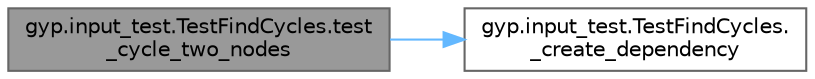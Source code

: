 digraph "gyp.input_test.TestFindCycles.test_cycle_two_nodes"
{
 // LATEX_PDF_SIZE
  bgcolor="transparent";
  edge [fontname=Helvetica,fontsize=10,labelfontname=Helvetica,labelfontsize=10];
  node [fontname=Helvetica,fontsize=10,shape=box,height=0.2,width=0.4];
  rankdir="LR";
  Node1 [id="Node000001",label="gyp.input_test.TestFindCycles.test\l_cycle_two_nodes",height=0.2,width=0.4,color="gray40", fillcolor="grey60", style="filled", fontcolor="black",tooltip=" "];
  Node1 -> Node2 [id="edge2_Node000001_Node000002",color="steelblue1",style="solid",tooltip=" "];
  Node2 [id="Node000002",label="gyp.input_test.TestFindCycles.\l_create_dependency",height=0.2,width=0.4,color="grey40", fillcolor="white", style="filled",URL="$classgyp_1_1input__test_1_1_test_find_cycles.html#a5a7962297fa3c05cfb3344074b5d7a31",tooltip=" "];
}
